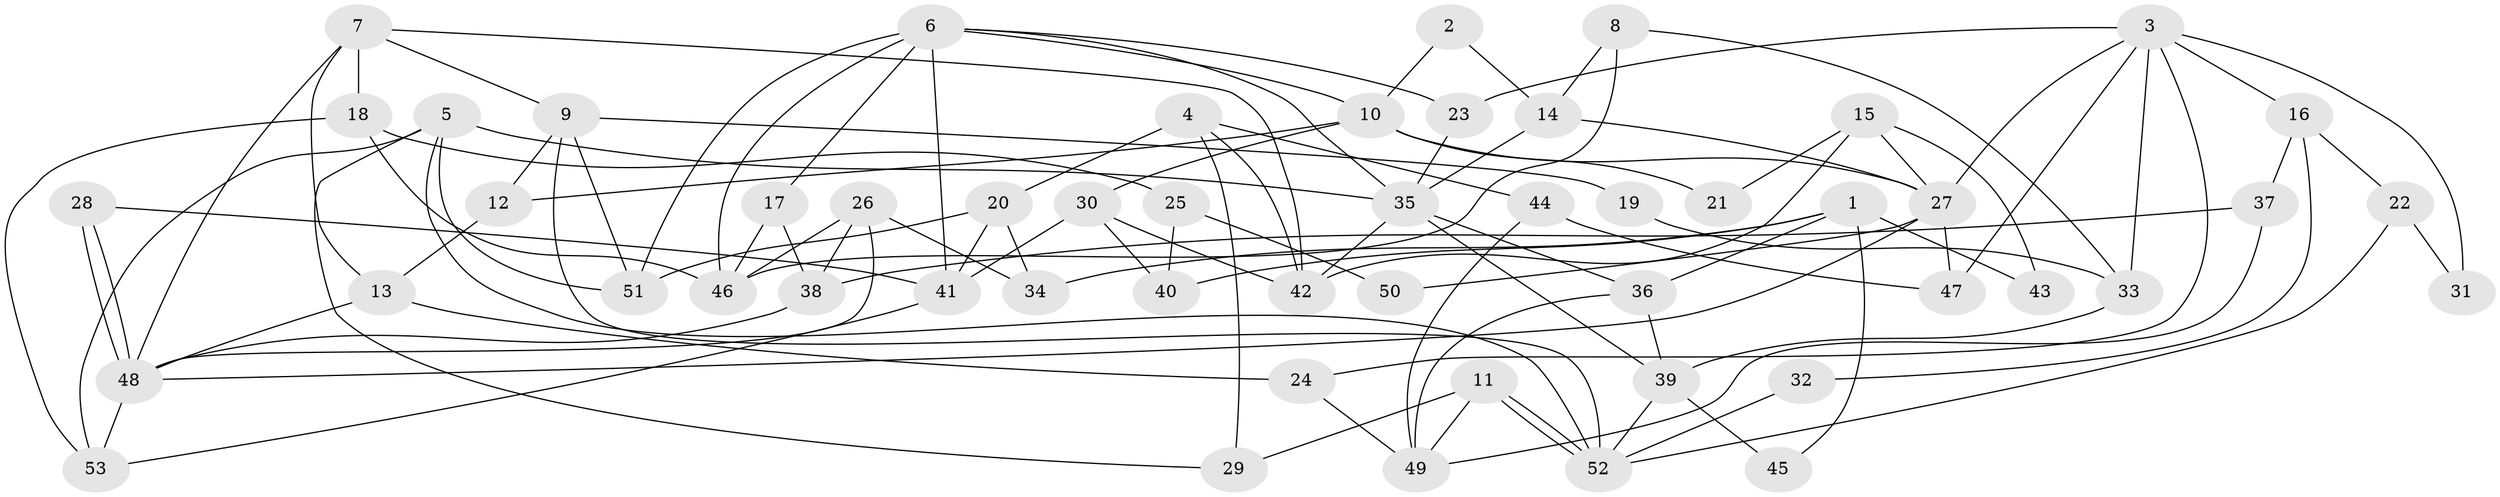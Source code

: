 // Generated by graph-tools (version 1.1) at 2025/50/03/09/25 03:50:07]
// undirected, 53 vertices, 106 edges
graph export_dot {
graph [start="1"]
  node [color=gray90,style=filled];
  1;
  2;
  3;
  4;
  5;
  6;
  7;
  8;
  9;
  10;
  11;
  12;
  13;
  14;
  15;
  16;
  17;
  18;
  19;
  20;
  21;
  22;
  23;
  24;
  25;
  26;
  27;
  28;
  29;
  30;
  31;
  32;
  33;
  34;
  35;
  36;
  37;
  38;
  39;
  40;
  41;
  42;
  43;
  44;
  45;
  46;
  47;
  48;
  49;
  50;
  51;
  52;
  53;
  1 -- 36;
  1 -- 34;
  1 -- 40;
  1 -- 43;
  1 -- 45;
  2 -- 10;
  2 -- 14;
  3 -- 33;
  3 -- 24;
  3 -- 16;
  3 -- 23;
  3 -- 27;
  3 -- 31;
  3 -- 47;
  4 -- 42;
  4 -- 20;
  4 -- 29;
  4 -- 44;
  5 -- 35;
  5 -- 29;
  5 -- 51;
  5 -- 52;
  5 -- 53;
  6 -- 35;
  6 -- 51;
  6 -- 10;
  6 -- 17;
  6 -- 23;
  6 -- 41;
  6 -- 46;
  7 -- 48;
  7 -- 13;
  7 -- 9;
  7 -- 18;
  7 -- 42;
  8 -- 46;
  8 -- 14;
  8 -- 33;
  9 -- 52;
  9 -- 12;
  9 -- 19;
  9 -- 51;
  10 -- 27;
  10 -- 12;
  10 -- 21;
  10 -- 30;
  11 -- 49;
  11 -- 52;
  11 -- 52;
  11 -- 29;
  12 -- 13;
  13 -- 48;
  13 -- 24;
  14 -- 27;
  14 -- 35;
  15 -- 42;
  15 -- 27;
  15 -- 21;
  15 -- 43;
  16 -- 37;
  16 -- 22;
  16 -- 32;
  17 -- 46;
  17 -- 38;
  18 -- 53;
  18 -- 25;
  18 -- 46;
  19 -- 33;
  20 -- 51;
  20 -- 41;
  20 -- 34;
  22 -- 52;
  22 -- 31;
  23 -- 35;
  24 -- 49;
  25 -- 40;
  25 -- 50;
  26 -- 38;
  26 -- 46;
  26 -- 34;
  26 -- 48;
  27 -- 48;
  27 -- 47;
  27 -- 50;
  28 -- 41;
  28 -- 48;
  28 -- 48;
  30 -- 41;
  30 -- 40;
  30 -- 42;
  32 -- 52;
  33 -- 39;
  35 -- 42;
  35 -- 36;
  35 -- 39;
  36 -- 39;
  36 -- 49;
  37 -- 38;
  37 -- 49;
  38 -- 48;
  39 -- 52;
  39 -- 45;
  41 -- 53;
  44 -- 47;
  44 -- 49;
  48 -- 53;
}
